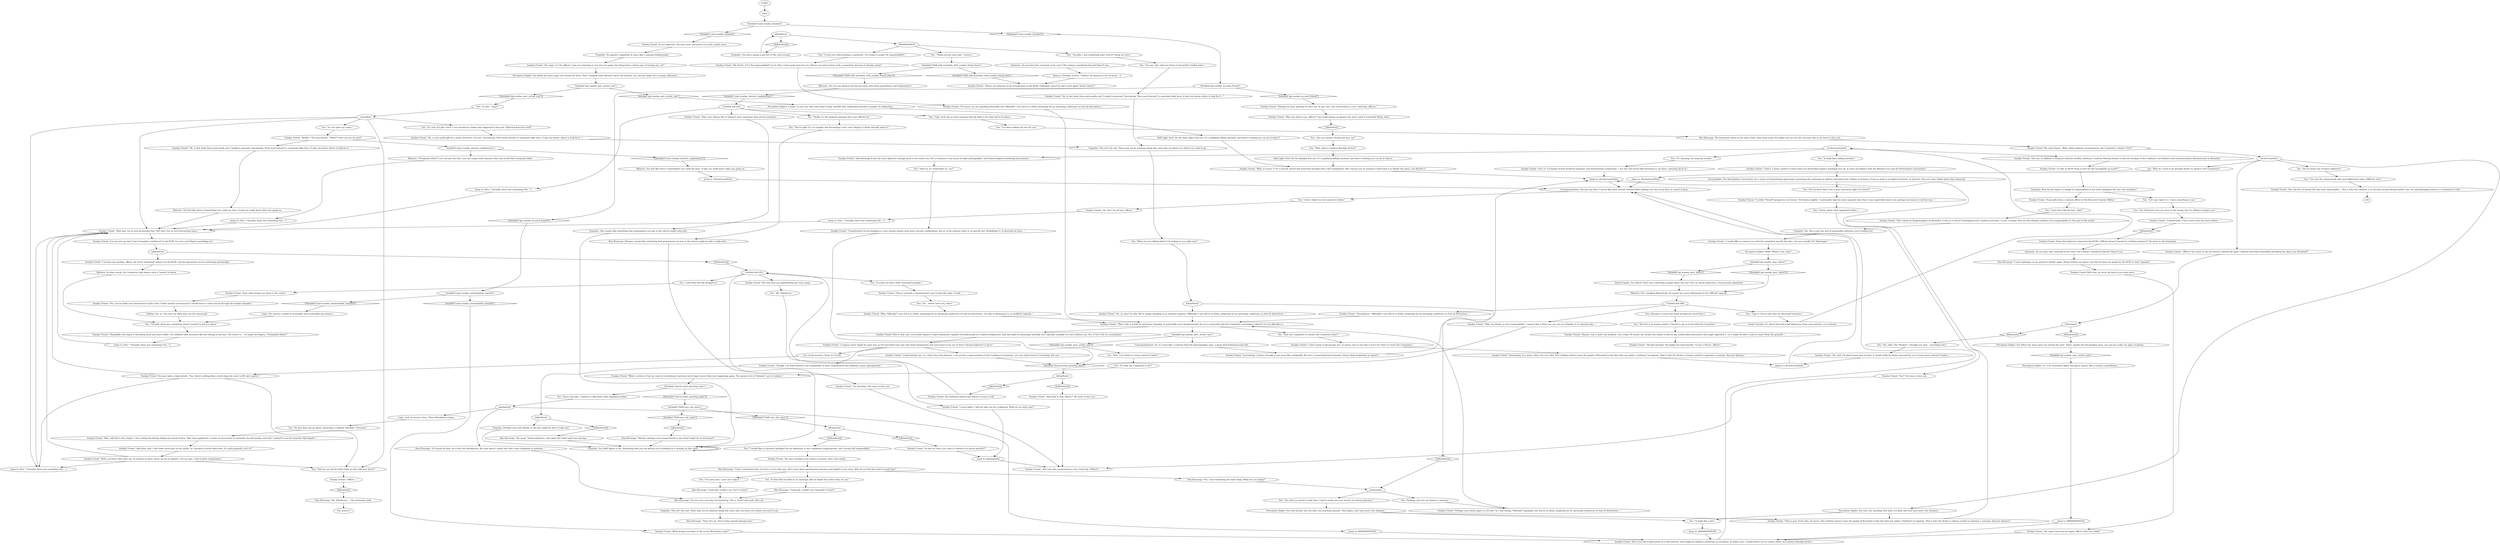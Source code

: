 # WESTCOAST / SUNDAY FRIEND
# PART OF THE MORALIST DREAM QUEST. You come across the Sunday friend enjoying the historical scenery. You also have the chance to apologise if you accused him earlier.
# ==================================================
digraph G {
	  0 [label="START"];
	  1 [label="input"];
	  2 [label="Untitled hub (05)"];
	  3 [label="Kim Kitsuragi: \"Now, let's go. You've done enough damage here.\""];
	  4 [label="You: \"I need your help forming a committee. I'm trying to assign *la responsabilité*.\""];
	  5 [label="You: \"I got it. You're only here on *personal* business.\""];
	  6 [label="Volition: No, no. You can't let them give you the runaround."];
	  7 [label="Variable[\"apt.sunday_perc_archer_saw\"]"];
	  8 [label="Variable[\"apt.sunday_perc_archer_saw\"]", shape=diamond];
	  9 [label="!(Variable[\"apt.sunday_perc_archer_saw\"])", shape=diamond];
	  10 [label="You: \"It's not quite my scene.\""];
	  11 [label="You: \"Did you see all the bullet holes in that wall over there?\""];
	  12 [label="Sunday Friend: The man takes a deep breath. \"Yes, there's nothing like a stroll along the coast to lift one's spirits.\""];
	  13 [label="Encyclopedia: The Bristelmüne Conventions are a series of international agreements governing the treatment of military personnel and civilians in theatres of war as well as occupied territories. In practice, they are more talked about than observed."];
	  14 [label="Sunday Friend: \"Unbelievable. I have never seen the nerve before...\""];
	  15 [label="Sunday Friend: \"Does this behaviour represent the RCM's *official stance* toward its Coalition partners?\" He turns to the lieutenant."];
	  16 [label="Sunday Friend: \"That is certainly a *euphemistic* way to describe what I recall...\""];
	  17 [label="Kim Kitsuragi: \"I must apologise on my partner's behalf, again. Please believe me when I say that he does not speak for the RCM in *any* capacity.\""];
	  18 [label="Empathy: He appears completely at ease, like a common holidaymaker."];
	  19 [label="Inland Empire: You *knew* there was something strange about this one! He's an astral projection, a bureaucratic phantasm!"];
	  20 [label="Untitled hub (08)"];
	  21 [label="Sunday Friend: \"Why, *officially* I am still in La Delta, preparing for an upcoming conference on fuel oil derivatives. I'm only in Martinaise in an unofficial capacity...\""];
	  22 [label="You: \"You said you weren't really here. I had to make sure you weren't an astral projection.\""];
	  23 [label="Sunday Friend: \"Ah, well, I'm glad to hear that at least. It would really be *quite unusual* for you to have never noticed it before...\""];
	  24 [label="Jump to: [ArcherCoastHub]"];
	  25 [label="Sunday Friend: \"Ah, is that what those pock marks are? I might've guessed. Fascinating, *how much history* is contained right here, if only one knows where to look for it...\""];
	  26 [label="You: \"Ugly work, but at least someone had the balls to do what had to be done.\""];
	  27 [label="Rhetoric: You feel like there's *something* you could say here, if only you really knew what was going on..."];
	  28 [label="Variable[\"apt.sunday_accused_friend\"]"];
	  29 [label="Variable[\"apt.sunday_accused_friend\"]", shape=diamond];
	  30 [label="!(Variable[\"apt.sunday_accused_friend\"])", shape=diamond];
	  31 [label="Sunday Friend: The man considers your words a moment, then nods slowly..."];
	  32 [label="Sunday Friend: \"My friend, if it's *la responsabilité* you're after, I have good news for you: There's no need to form such a committee, because it already exists!\""];
	  33 [label="Variable[\"apt.sunday_perc_where\"]"];
	  34 [label="Variable[\"apt.sunday_perc_where\"]", shape=diamond];
	  35 [label="!(Variable[\"apt.sunday_perc_where\"])", shape=diamond];
	  36 [label="IsKimHere()"];
	  37 [label="IsKimHere()", shape=diamond];
	  38 [label="!(IsKimHere())", shape=diamond];
	  39 [label="Variable[\"coast.sunday_minimainhub_reached\"]"];
	  40 [label="Variable[\"coast.sunday_minimainhub_reached\"]", shape=diamond];
	  41 [label="!(Variable[\"coast.sunday_minimainhub_reached\"])", shape=diamond];
	  42 [label="Rhetoric: He's speaking figuratively. He means he's not in Martinaise in his *official* capacity."];
	  43 [label="You: \"Why do I need to go through Archer to speak to the Committee?\""];
	  44 [label="Perception (Sight): You follow the man's gaze out toward the west. There, amidst the low-hanging stars, you can just make out signs of motion..."];
	  45 [label="archerreactionhub"];
	  46 [label="You: \"It's amazing. An inspiring symbol.\""];
	  47 [label="Rhetoric: You feel like there's *something* you could say here, if only you really knew what was going on..."];
	  48 [label="Untitled hub (02)"];
	  49 [label="Empathy: This isn't the end. There may yet be someone along this coast who can direct you where you need to go..."];
	  50 [label="You: \"Look what the tide dragged in.\""];
	  51 [label="Sunday Friend: \"Yes?\" He turns to face you."];
	  52 [label="Perception (Sight): What? Where is he, then?"];
	  53 [label="You: (Attempt to stick your hand through his astral form.)"];
	  54 [label="Sunday Friend: \"That's why it would be extremely irregular, or potentially even *inappropriate* for me to intercede with the Committee concerning a district I'm not officially in.\""];
	  55 [label="jardorehubs"];
	  56 [label="You: \"It looks like a killing machine.\""];
	  57 [label="Sunday Friend: \"I suppose there might be some way to *circuit-bend* your way onto those frequencies, but you'd have to be one of those *techno-tinkerers* to do it.\""];
	  58 [label="You: \"Really, it's the property damage that most offends me.\""];
	  59 [label="IsKimHere()"];
	  60 [label="IsKimHere()", shape=diamond];
	  61 [label="!(IsKimHere())", shape=diamond];
	  62 [label="Sunday Friend: \"Ah, super, it's the officer! I was not expecting to run into you again, but things have a funny way of turning out, no?\""];
	  63 [label="You: \"Actually, I was wondering what *you're* doing out here.\""];
	  64 [label="You: \"Nothing, just lost my balance a moment.\""];
	  65 [label="Sunday Friend: \"Isn't it? A triumph of both technical ingenuity and international cooperation. I, for one, feel much safer knowing it's up there, watching all of us.\""];
	  66 [label="Variable[\"TASK.talk_moralism_with_sunday_friend_done\"]"];
	  67 [label="Variable[\"TASK.talk_moralism_with_sunday_friend_done\"]", shape=diamond];
	  68 [label="!(Variable[\"TASK.talk_moralism_with_sunday_friend_done\"])", shape=diamond];
	  69 [label="Sunday Friend: \"Always my pleasure to be of assistance to the RCM. Godspeed, and if we don't meet again, bonne chance!\""];
	  70 [label="Sunday Friend: \"Ah, a very useful gift for a police detective, I'm sure. Fascinating, *how much history* is contained right here, if only one knows where to look for it...\""];
	  71 [label="Kim Kitsuragi: \"Hmmm, perhaps your young friends in the *tent* might be of assistance?\""];
	  72 [label="Kim Kitsuragi: \"Mr. Villedrouin...\" The lieutenant nods."];
	  73 [label="Sunday Friend: \"I must admit. I did not take you for a sightseer. What do you want now?\""];
	  74 [label="Authority: Do you hear that contempt in his voice? He's always considered himself *above* you."];
	  75 [label="You: \"I'm sorry, Kim. I just can't help it.\""];
	  76 [label="Kim Kitsuragi: \"Good god, couldn't you *try* at least?\""];
	  77 [label="Kim Kitsuragi: \"I'm not even sure why I'm bothering. This is *your* side task, after all...\""];
	  78 [label="Empathy: Yes, this is just the sort of reasonable authority you're looking for!"];
	  79 [label="Sunday Friend: \"I would offer to connect you with the committee myself, but alas, I am not actually *in* Martinaise.\""];
	  80 [label="Perception (Sight): It looks, to your eye, like some kind of long, metallic fish, suspended beneath a number of ceiling fans..."];
	  81 [label="Jump to: [ArcherCoastHub]"];
	  82 [label="Sunday Friend: \"And then, well, I had some extra time on my hands, so I decided to stroll down here. It's quite peaceful, isn't it?\""];
	  83 [label="Variable[\"coast.sunday_finished\"]"];
	  84 [label="Variable[\"coast.sunday_finished\"]", shape=diamond];
	  85 [label="!(Variable[\"coast.sunday_finished\"])", shape=diamond];
	  86 [label="You: \"It feels like he holds us in contempt, like he thinks he's better than we are.\""];
	  87 [label="You: \"Thank you for your time.\" [Leave.]"];
	  88 [label="Sunday Friend: \"Perhaps your blood sugar is a bit low? As I was saying, *officially* speaking I am still in La Delta, preparing for an upcoming conference on fuel oil derivatives...\""];
	  89 [label="IsDaytime()"];
	  90 [label="IsDaytime()", shape=diamond];
	  91 [label="!(IsDaytime())", shape=diamond];
	  92 [label="Perception (Sight): It's a set of position lights moving in unison, like a restless constellation..."];
	  93 [label="Sunday Friend: \"Yes, the loss of human life was truly catastrophic... This is why the Coalition is so focused on preventing another war. Our peacekeeping mission is a testament to this...\""];
	  94 [label="Variable[\"TASK.sync_the_sines\"]"];
	  95 [label="Variable[\"TASK.sync_the_sines\"]", shape=diamond];
	  96 [label="!(Variable[\"TASK.sync_the_sines\"])", shape=diamond];
	  97 [label="Empathy: How do you expect to assign la responsabilité if you won't apologise for your own mistakes?"];
	  98 [label="Authority: Do you hear that contempt in his voice? He's always considered himself *above* you."];
	  99 [label="You: \"I just don't like his face, okay?\""];
	  100 [label="Kim Kitsuragi: \"Yes, I was wondering the same thing. What are you doing?\""];
	  101 [label="You: \"Are you saying I should just give up?\""];
	  102 [label="Variable[\"apt.sunday_perc_archer_saw\"]"];
	  103 [label="Variable[\"apt.sunday_perc_archer_saw\"]", shape=diamond];
	  104 [label="!(Variable[\"apt.sunday_perc_archer_saw\"])", shape=diamond];
	  105 [label="Conceptualization: No, it's more like a creature from the abyssopelagic zone, a great dark bioluminescent fish..."];
	  106 [label="Jump to: [MINIMAINHUB]"];
	  107 [label="IsKimHere()"];
	  108 [label="IsKimHere()", shape=diamond];
	  109 [label="!(IsKimHere())", shape=diamond];
	  110 [label="Sunday Friend: \"I accept your apology, officer, out of my *profound* respect for the RCM, and the importance of our continuing partnership.\""];
	  111 [label="Kim Kitsuragi: \"I don't understand why you have it in for this man. He's never been anything but gracious and helpful to our cause. Why do you feel the need to insult him?\""];
	  112 [label="Sunday Friend: The man frowns. \"Well, under ordinary circumstances, the Committee contacts *you*.\""];
	  113 [label="Sunday Friend: \"I don't mean to discourage you, of course, just to say that it won't be *easy* to reach the Committee.\""];
	  114 [label="You: \"Wait, what's Coalition Warship Archer?\""];
	  115 [label="Sunday Friend: \"Officer? You mean to say you haven't noticed the giant Coalition aerostatic peacefully patrolling the skies over Revachol?\""];
	  116 [label="Half Light: Don't let the paintjob fool you, it's a goddamn killing machine, and there's nothing you can do to stop it!"];
	  117 [label="You: \"I don't think I've ever noticed it before.\""];
	  118 [label="Sunday Friend: \"That is part of the idea, of course. The Coalition doesn't want the people of Revachol to feel that they are under a *military* occupation. That is why the Archer is always careful to maintain a constant, discreet distance.\""];
	  119 [label="You: \"So what am I supposed to do?\""];
	  120 [label="Sunday Friend: \"Though, I do hope whoever was responsible at least compensated the building's owner appropriately.\""];
	  121 [label="Empathy: This sounds like something that programmer you met in the church might help with..."];
	  122 [label="Sunday Friend: \"And what is that, officer?\" He turns to face you."];
	  123 [label="You: \"I'm still pretty sure you were in the wrong, but I'm willing to forgive you.\""];
	  124 [label="Jump to: [MINIMAINHUB]"];
	  125 [label="Sunday Friend: \"Yes, you've made your *persistence* quite clear. Under normal circumstances I would have to insist you go through the regular channels.\""];
	  126 [label="Sunday Friend: \"Hmmm, this is quite the problem, very tricky. Of course, the Archer has orders to fire on any unidentified aerostatics that might approach it, so it might be safer to get in touch *from the ground*...\""];
	  127 [label="Sunday Friend: \"Mm, well that's très simple. I was visiting the fishing village just north of here. They have applied for a series of micro-loans to revitalise the old market, and well, I wished to see the situation *first-hand*...\""];
	  128 [label="You: \"For one, that wall over there is *covered* in bullet holes.\""];
	  129 [label="Sunday Friend: \"Ah, is that what those pock marks are? I might've guessed. Fascinating, *how much history* is contained right here, if only one knows where to look for it...\""];
	  130 [label="Sunday Friend: \"Officer...\""];
	  131 [label="You: \"Mr. Villedrouin...\""];
	  132 [label="You: \"It seems we had a little 'misunderstanding.'\""];
	  133 [label="Kim Kitsuragi: \"Of course he does, he's from the Moralintern. But that doesn't mean *we* don't have standards to maintain...\""];
	  134 [label="Kim Kitsuragi: \"Good god, couldn't you *pretend* at least?\""];
	  135 [label="Sunday Friend: \"The Comité de Responsabilité de Revachol. It acts as a sort-of clearinghouse for Coalition activities. To put it simply, they are the ultimate arbiters of la responsabilité in this part of the world.\""];
	  136 [label="You: \"So how does one go about contacting a Coalition warship?\" (Proceed.)"];
	  137 [label="Perception (Sight): You can't see anything. But then, it's dark, and your eyes aren't the sharpest..."];
	  138 [label="You: \"Huh. Can't believe I never noticed it before.\""];
	  139 [label="Sunday Friend: \"You see, in addition to being an airborne artillery platform, Coalition Warship Archer is also the linchpin of the Coalition's surveillance and communications infrastructure in Revachol.\""];
	  140 [label="Jump to: [ArcherCoastHub]"];
	  141 [label="You: \"You do know there was a mass execution right over there?\""];
	  142 [label="Jump to: [You: \"\"Actually, there was something *els...\"]"];
	  143 [label="Jump to: [You: \"\"Actually, there was something *els...\"]"];
	  144 [label="Variable[\"church.soona_greeting_done\"]"];
	  145 [label="Variable[\"church.soona_greeting_done\"]", shape=diamond];
	  146 [label="!(Variable[\"church.soona_greeting_done\"])", shape=diamond];
	  147 [label="You: \"Sorry, bad joke. I wanted to talk about what happened earlier.\""];
	  148 [label="You: \"Let's get right to it. I have something to say.\""];
	  149 [label="Sunday Friend: \"Especially from a common officer of the Revachol Citizens Militia.\""];
	  150 [label="Empathy: You aren't going to get out of this with evasion."];
	  151 [label="You: \"So... where *are* you, then?\""];
	  152 [label="Sunday Friend: \"Précisément. *Officially* I am still in La Delta, preparing for an upcoming conference on fuel oil derivatives...\""];
	  153 [label="Visual Calculus: It's about four-and-a-half kilometres from your position, you estimate."];
	  154 [label="Sunday Friend: \"Well, of course it *is* a heavily armed and armoured warship with a full complement. But I assure you its purpose in Revachol is to *keep* the peace, not disturb it.\""];
	  155 [label="Sunday Friend: \"I find it a great comfort to know there are benevolent powers watching over all, in strict accordance with the Wayfarer Act and the Bristelmüne Conventions.\""];
	  156 [label="You: \"Hold on, it's *watching* us, too?\""];
	  157 [label="You: \"Do you know any of these tinkerers?\""];
	  158 [label="You: (Look around.) \"Yeah, it's lovely.\""];
	  159 [label="You: \"It's sort of a gift I have. I can reconstruct things that happened in the past. High-end detective stuff.\""];
	  160 [label="Variable[\"coast.sunday_rhetoric_euphemisms\"]"];
	  161 [label="Variable[\"coast.sunday_rhetoric_euphemisms\"]", shape=diamond];
	  162 [label="!(Variable[\"coast.sunday_rhetoric_euphemisms\"])", shape=diamond];
	  163 [label="Rhetoric: *Tranquilou bilou*? Let's not get into this, you can't argue with someone who uses words like 'tranquilou bilou'."];
	  164 [label="Jump to: [You: \"\"Actually, there was something *els...\"]"];
	  165 [label="Sunday Friend: \"Let me just say that I have *complete confidence* in the RCM. I'm sure you'll figure something out.\""];
	  166 [label="Empathy: You *will* figure it out. Something tells you the person you're looking for is already on this coast..."];
	  167 [label="You: \"I would like to sincerely apologise for my behaviour. It was completely inappropriate, and I accept full responsibility.\""];
	  168 [label="Logic: God, of course it does. These Moralintern types..."];
	  169 [label="Sunday Friend: \"Of course, we are speaking informally, but *officially* I am still in La Delta, preparing for an upcoming conference on fuel oil derivatives...\""];
	  170 [label="IsKimHere()"];
	  171 [label="IsKimHere()", shape=diamond];
	  172 [label="!(IsKimHere())", shape=diamond];
	  173 [label="Sunday Friend: \"No, no, don't be silly. We're simply speaking in an informal capacity. *Officially* I am still in La Delta, preparing for an upcoming conference on fuel oil derivatives...\""];
	  174 [label="Perception (Sight): You look around, but you don't see anything unusual. Then again, your eyes aren't the sharpest..."];
	  175 [label="You: \"Is that... legal?\""];
	  176 [label="Sunday Friend: \"Unfortunately not, no, I don't have the pleasure. I am merely a representative of the Coalition Government, not very well-versed in technology. But you...\""];
	  177 [label="You: \"I'm sure the communards who were killed here take a different view.\""];
	  178 [label="Sunday Friend: \"Now, now. Human life is *always* more important than private property...\""];
	  179 [label="You: \"You're right. It's so complex and fascinating I can't even *begin* to think critically about it.\""];
	  180 [label="Jump to: [You: \"\"Actually, there was something *els...\"]"];
	  181 [label="Jump to: [ArcherCoastHub]"];
	  182 [label="Sunday Friend: \"Is that an RCM *term of art* for the *wrongfully accused*?\""];
	  183 [label="Sunday Friend: \"Now, what brings you down to the coast?\""];
	  184 [label="Rhetoric: In other words, the Committee only knows what it *wants* to know."];
	  185 [label="ArcherCoastHub"];
	  186 [label="Conceptualization: Not just any fish, it moves like some ancient bottom-feeder gliding over the ocean floor in search of prey..."];
	  187 [label="Half Light: Don't let the shiny lights fool you, it's a goddamn killing machine, and there's nothing you can do to stop it!"];
	  188 [label="Sunday Friend: \"Fascinating. I always thought it was more like a dragonfly. But isn't it interesting how humanity always finds inspiration in nature?\""];
	  189 [label="Jump to: [MINIMAINHUB]"];
	  190 [label="Jump to: [You: \"\"Actually, there was something *els...\"]"];
	  191 [label="IsKimHere()"];
	  192 [label="IsKimHere()", shape=diamond];
	  193 [label="!(IsKimHere())", shape=diamond];
	  194 [label="Empathy: Perhaps your new friends in the tent might be able to help you?"];
	  195 [label="Kim Kitsuragi: \"Oh, good: 'Techno-tinkerers.' Just what this *side task* was missing...\""];
	  196 [label="Sunday Friend: \"Is that so? Have you come to *enforce* an arrest warrant?\""];
	  197 [label="Kim Kitsuragi: The lieutenant stares at the man's back, then steps away. He makes sure no one else can hear him as he turns to face you..."];
	  198 [label="Sunday Friend: \"Ah, super, here you are again, officer. How can I help?\""];
	  199 [label="Sunday Friend: \"What brings you down to the scenic Martinaise coast?\""];
	  200 [label="Perception (Sight): You follow the man's gaze out toward the west. There, hanging some distance above the horison, you can just make out a strange silhouette..."];
	  201 [label="You: \"Oh, right. The *Archer*. I thought you said... something else.\""];
	  202 [label="You: \"It looks like a fish.\""];
	  203 [label="Sunday Friend: \"And listening! It has the most objective vantage point in the entire city. Not to mention a vast array of radio, photographic, and meteorological monitoring instruments.\""];
	  204 [label="Sunday Friend: \"Unauthorised circuit-bending is a very serious matter with grave security implications, but as of the moment there is no specific law *forbidding* it, in Revachol at least...\""];
	  205 [label="coastalhub"];
	  206 [label="Sunday Friend: \"Well, you know what they say, 'In matters of taste, there can be no dispute'! For my part, I find it quite invigorating.\""];
	  207 [label="Sunday Friend: \"Really?\" The man frowns. \"*Here*? How can you be sure?\""];
	  208 [label="Sunday Friend: \"A rather *brutal* perspective on history.\" He frowns slightly. \"I personally take the more nuanced view that it was regrettably harsh, but perhaps necessary to end the war...\""];
	  209 [label="You: \"I've been looking all over for you.\""];
	  210 [label="Sunday Friend: \"I'm listening.\" He turns to face you."];
	  211 [label="apologyhub"];
	  212 [label="Sunday Friend: \"And now, this conversation is over. Good day, *officer*.\""];
	  213 [label="You: \"What are you talking about? I'm looking at you right now!\""];
	  214 [label="Sunday Friend: \"That, my friend, is your responsabilité. I cannot take it from you, nor can you delegate it to someone else...\""];
	  215 [label="Sunday Friend: \"What's certain is that we must do everything to prevent such tragic events from ever happening again. The answers lie in *debates*, not in violence.\""];
	  216 [label="You: \"Listen, about what happened earlier...\""];
	  217 [label="Jump to: [apologyhub]"];
	  218 [label="IsKimHere()"];
	  219 [label="IsKimHere()", shape=diamond];
	  220 [label="!(IsKimHere())", shape=diamond];
	  221 [label="MINIMAINHUB"];
	  222 [label="Sunday Friend: \"But if you have information of a vital interest, they might be willing to entertain an exception. In which case, I would advise you to contact them via Coalition Warship Archer.\""];
	  223 [label="You: \"Actually, there was something *else* I wanted to ask you about.\""];
	  224 [label="Sunday Friend: \"Well said. Let us just be grateful that *we* don't live in such fascinating times.\""];
	  225 [label="Kim Kitsuragi: \"Hmmm, sounds like something that programmer we met in the church might be able to help with...\""];
	  226 [label="Sunday Friend: The awkward silence that follows is yours to fill."];
	  227 [label="You: [Leave.]"];
	  228 [label="Sunday Friend: The man sees you approaching and turns away..."];
	  229 [label="Sunday Friend: \"Perhaps he does, perhaps he does not. In any case, this conversation is over. Good day, officers.\""];
	  230 [label="Sunday Friend: With that, he turns his back to you once more."];
	  231 [label="Sunday Friend: \"Mais que faites-vous, officer?\" Your hand bumps up against the man's solid if somewhat fleshy chest."];
	  232 [label="You: \"But this is an urgent matter. I *need* to get in touch with the Committee.\""];
	  233 [label="You: \"How am I supposed to contact the Committee then?\""];
	  234 [label="Sunday Friend: \"But in that case, you would require a radio transmitter capable of broadcasting on Coalition frequencies. And that kind of technology naturally isn't typically available for non-Coalition use. Yes, it *is* a bit of a conundrum.\""];
	  235 [label="Sunday Friend: \"Already leaving?\" He shakes his head merrily. \"À tout à l'heure, officer!\""];
	  236 [label="Rhetoric: Are you just going to let him get away with these generalities and euphemisms?"];
	  237 [label="Empathy: This isn't the end. There may yet be someone along this coast who can direct you where you need to go..."];
	  238 [label="Jump to: [Sunday Friend: \"\"Always my pleasure to be of assist...\"]"];
	  239 [label="Sunday Friend: As you approach, the man turns and greets you with a polite wave."];
	  240 [label="Logic: Not exactly a model of accessible and accountable governance..."];
	  241 [label="Sunday Friend: \"Interesting. In a sense, that's the very idea. The Coalition doesn't want the people of Revachol to feel that they are under a *military* occupation. That is why the Archer is always careful to maintain a constant, discreet distance.\""];
	  242 [label="Sunday Friend: \"Ah, bon? I'm all ears, officer.\""];
	  243 [label="Sunday Friend: \"Thankfully, the region is becoming more and more stable. I'm confident that atrocities like this belong in the past. The future is...\" he snaps his fingers, \"*tranquilou bilou!*\""];
	  0 -> 1
	  1 -> 83
	  2 -> 210
	  2 -> 228
	  2 -> 132
	  2 -> 50
	  4 -> 32
	  5 -> 153
	  6 -> 223
	  7 -> 8
	  7 -> 9
	  8 -> 80
	  9 -> 175
	  10 -> 207
	  11 -> 130
	  12 -> 224
	  12 -> 11
	  12 -> 142
	  13 -> 141
	  14 -> 219
	  15 -> 74
	  16 -> 151
	  17 -> 230
	  18 -> 62
	  19 -> 42
	  20 -> 152
	  20 -> 5
	  20 -> 53
	  20 -> 214
	  21 -> 54
	  22 -> 174
	  23 -> 81
	  24 -> 186
	  25 -> 237
	  26 -> 209
	  27 -> 224
	  28 -> 29
	  28 -> 30
	  29 -> 229
	  30 -> 39
	  31 -> 111
	  32 -> 169
	  33 -> 34
	  33 -> 35
	  34 -> 19
	  35 -> 42
	  36 -> 37
	  36 -> 38
	  37 -> 226
	  38 -> 122
	  39 -> 40
	  39 -> 41
	  40 -> 199
	  41 -> 240
	  42 -> 20
	  43 -> 140
	  44 -> 103
	  45 -> 56
	  45 -> 203
	  45 -> 139
	  45 -> 46
	  46 -> 65
	  47 -> 181
	  48 -> 180
	  48 -> 178
	  48 -> 26
	  48 -> 58
	  49 -> 3
	  50 -> 183
	  51 -> 212
	  52 -> 33
	  53 -> 232
	  54 -> 233
	  54 -> 234
	  54 -> 102
	  55 -> 64
	  55 -> 22
	  56 -> 155
	  57 -> 176
	  57 -> 120
	  57 -> 158
	  58 -> 179
	  59 -> 60
	  59 -> 61
	  60 -> 196
	  61 -> 167
	  62 -> 200
	  63 -> 128
	  64 -> 88
	  65 -> 24
	  66 -> 67
	  66 -> 68
	  67 -> 69
	  68 -> 236
	  70 -> 237
	  71 -> 166
	  72 -> 227
	  73 -> 217
	  74 -> 17
	  75 -> 76
	  76 -> 77
	  77 -> 49
	  78 -> 79
	  79 -> 52
	  80 -> 187
	  81 -> 186
	  82 -> 206
	  83 -> 84
	  83 -> 85
	  84 -> 239
	  85 -> 28
	  86 -> 134
	  87 -> 66
	  88 -> 54
	  89 -> 90
	  89 -> 91
	  90 -> 201
	  91 -> 44
	  92 -> 106
	  93 -> 244
	  94 -> 96
	  94 -> 95
	  95 -> 192
	  96 -> 59
	  97 -> 148
	  97 -> 149
	  98 -> 238
	  99 -> 135
	  100 -> 55
	  101 -> 114
	  102 -> 104
	  102 -> 105
	  103 -> 92
	  104 -> 138
	  105 -> 188
	  106 -> 222
	  107 -> 109
	  107 -> 110
	  108 -> 72
	  109 -> 2
	  110 -> 184
	  111 -> 75
	  111 -> 100
	  111 -> 86
	  112 -> 185
	  113 -> 241
	  114 -> 116
	  115 -> 89
	  116 -> 154
	  117 -> 242
	  118 -> 24
	  119 -> 215
	  120 -> 191
	  121 -> 166
	  122 -> 212
	  123 -> 14
	  124 -> 222
	  125 -> 6
	  126 -> 235
	  127 -> 82
	  128 -> 25
	  129 -> 27
	  130 -> 108
	  131 -> 73
	  132 -> 16
	  133 -> 77
	  134 -> 77
	  135 -> 78
	  136 -> 127
	  137 -> 202
	  137 -> 118
	  138 -> 119
	  139 -> 182
	  140 -> 186
	  141 -> 208
	  142 -> 224
	  143 -> 224
	  144 -> 146
	  144 -> 147
	  145 -> 36
	  146 -> 94
	  147 -> 211
	  148 -> 123
	  149 -> 99
	  150 -> 218
	  151 -> 21
	  152 -> 54
	  153 -> 45
	  154 -> 24
	  155 -> 13
	  156 -> 204
	  157 -> 177
	  158 -> 12
	  159 -> 70
	  160 -> 162
	  160 -> 163
	  161 -> 48
	  162 -> 47
	  163 -> 143
	  164 -> 224
	  165 -> 107
	  166 -> 166
	  167 -> 31
	  168 -> 136
	  169 -> 54
	  170 -> 172
	  170 -> 173
	  171 -> 101
	  172 -> 55
	  173 -> 54
	  174 -> 202
	  174 -> 118
	  175 -> 205
	  176 -> 145
	  177 -> 93
	  178 -> 121
	  179 -> 225
	  180 -> 224
	  181 -> 186
	  182 -> 97
	  183 -> 125
	  184 -> 223
	  185 -> 43
	  185 -> 137
	  185 -> 115
	  185 -> 157
	  186 -> 117
	  187 -> 154
	  188 -> 24
	  189 -> 222
	  190 -> 224
	  191 -> 193
	  191 -> 194
	  192 -> 71
	  193 -> 195
	  194 -> 166
	  195 -> 166
	  196 -> 217
	  197 -> 112
	  198 -> 222
	  199 -> 222
	  200 -> 7
	  201 -> 23
	  202 -> 189
	  203 -> 156
	  204 -> 145
	  205 -> 224
	  205 -> 10
	  205 -> 11
	  205 -> 142
	  205 -> 159
	  206 -> 224
	  206 -> 11
	  206 -> 142
	  207 -> 160
	  207 -> 129
	  208 -> 216
	  209 -> 197
	  210 -> 212
	  211 -> 168
	  211 -> 124
	  211 -> 133
	  213 -> 170
	  214 -> 145
	  215 -> 144
	  216 -> 51
	  217 -> 212
	  218 -> 220
	  218 -> 221
	  219 -> 15
	  220 -> 150
	  221 -> 4
	  221 -> 87
	  221 -> 63
	  222 -> 186
	  223 -> 243
	  224 -> 165
	  225 -> 166
	  226 -> 2
	  228 -> 131
	  229 -> 231
	  230 -> 198
	  231 -> 171
	  232 -> 126
	  233 -> 113
	  234 -> 57
	  236 -> 161
	  237 -> 213
	  238 -> 69
	  239 -> 18
	  240 -> 223
	  241 -> 81
	  242 -> 190
	  243 -> 164
}

